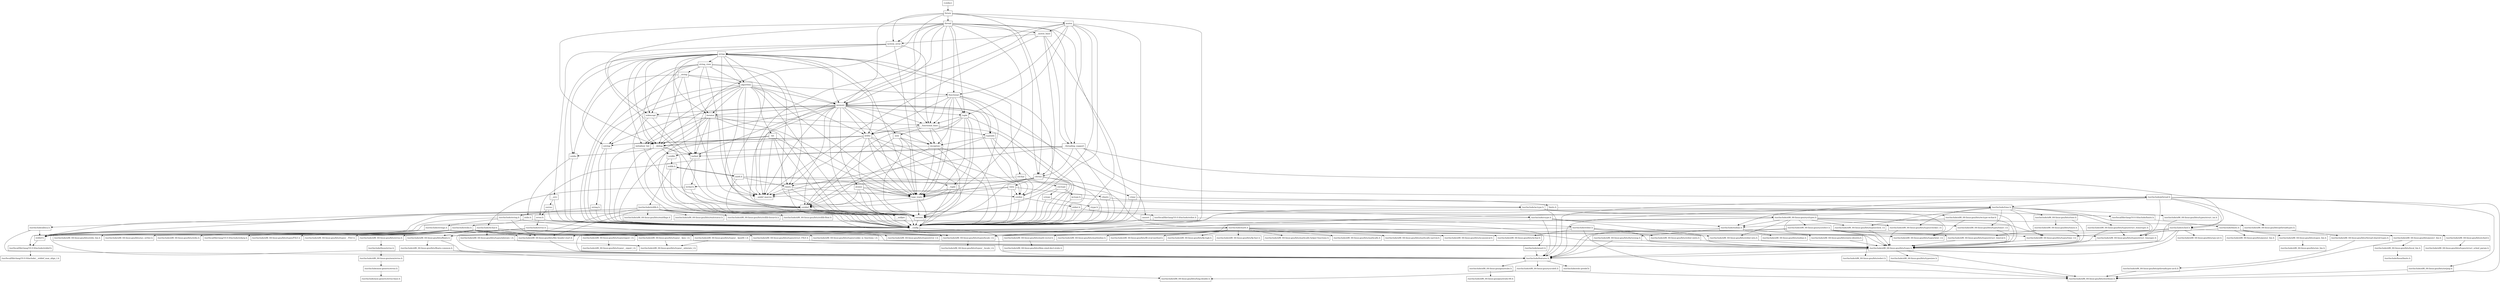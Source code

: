 digraph "dependencies" {
  header_0 [ shape="box", label="\<stdin\>" ];
  header_1 [ shape="box", label="future" ];
  header_10 [ shape="box", label="/usr/include/pthread.h" ];
  header_100 [ shape="box", label="cstring" ];
  header_101 [ shape="box", label="string.h" ];
  header_102 [ shape="box", label="/usr/include/string.h" ];
  header_103 [ shape="box", label="/usr/include/strings.h" ];
  header_104 [ shape="box", label="__debug" ];
  header_105 [ shape="box", label="cstdio" ];
  header_106 [ shape="box", label="stdio.h" ];
  header_107 [ shape="box", label="/usr/include/stdio.h" ];
  header_108 [ shape="box", label="/usr/include/x86_64-linux-gnu/bits/types/__fpos_t.h" ];
  header_109 [ shape="box", label="/usr/include/x86_64-linux-gnu/bits/types/__fpos64_t.h" ];
  header_11 [ shape="box", label="system_error" ];
  header_110 [ shape="box", label="/usr/include/x86_64-linux-gnu/bits/types/struct_FILE.h" ];
  header_111 [ shape="box", label="/usr/include/x86_64-linux-gnu/bits/types/cookie_io_functions_t.h" ];
  header_112 [ shape="box", label="/usr/include/x86_64-linux-gnu/bits/stdio_lim.h" ];
  header_113 [ shape="box", label="/usr/include/x86_64-linux-gnu/bits/sys_errlist.h" ];
  header_114 [ shape="box", label="/usr/include/x86_64-linux-gnu/bits/stdio.h" ];
  header_115 [ shape="box", label="string" ];
  header_116 [ shape="box", label="string_view" ];
  header_117 [ shape="box", label="__string" ];
  header_118 [ shape="box", label="algorithm" ];
  header_119 [ shape="box", label="memory" ];
  header_12 [ shape="box", label="__errc" ];
  header_120 [ shape="box", label="iterator" ];
  header_121 [ shape="box", label="tuple" ];
  header_122 [ shape="box", label="cassert" ];
  header_123 [ shape="box", label="/usr/include/assert.h" ];
  header_124 [ shape="box", label="atomic" ];
  header_125 [ shape="box", label="functional" ];
  header_126 [ shape="box", label="bit" ];
  header_127 [ shape="box", label="cwchar" ];
  header_128 [ shape="box", label="cwctype" ];
  header_129 [ shape="box", label="cctype" ];
  header_13 [ shape="box", label="cerrno" ];
  header_130 [ shape="box", label="ctype.h" ];
  header_131 [ shape="box", label="/usr/include/ctype.h" ];
  header_132 [ shape="box", label="wctype.h" ];
  header_133 [ shape="box", label="/usr/include/wctype.h" ];
  header_134 [ shape="box", label="/usr/include/x86_64-linux-gnu/bits/wctype-wchar.h" ];
  header_135 [ shape="box", label="chrono" ];
  header_136 [ shape="box", label="ctime" ];
  header_137 [ shape="box", label="/usr/include/time.h" ];
  header_138 [ shape="box", label="/usr/include/x86_64-linux-gnu/bits/time.h" ];
  header_139 [ shape="box", label="/usr/include/x86_64-linux-gnu/bits/timex.h" ];
  header_14 [ shape="box", label="errno.h" ];
  header_140 [ shape="box", label="/usr/include/x86_64-linux-gnu/bits/types/struct_tm.h" ];
  header_141 [ shape="box", label="/usr/include/x86_64-linux-gnu/bits/types/struct_itimerspec.h" ];
  header_142 [ shape="box", label="ratio" ];
  header_143 [ shape="box", label="climits" ];
  header_144 [ shape="box", label="limits.h" ];
  header_145 [ shape="box", label="/usr/local/lib/clang/10.0.0/include/limits.h" ];
  header_146 [ shape="box", label="/usr/include/limits.h" ];
  header_147 [ shape="box", label="/usr/include/x86_64-linux-gnu/bits/posix1_lim.h" ];
  header_148 [ shape="box", label="/usr/include/x86_64-linux-gnu/bits/local_lim.h" ];
  header_149 [ shape="box", label="/usr/include/linux/limits.h" ];
  header_15 [ shape="box", label="/usr/include/errno.h" ];
  header_150 [ shape="box", label="/usr/include/x86_64-linux-gnu/bits/posix2_lim.h" ];
  header_151 [ shape="box", label="/usr/include/x86_64-linux-gnu/bits/xopen_lim.h" ];
  header_152 [ shape="box", label="/usr/include/x86_64-linux-gnu/bits/uio_lim.h" ];
  header_153 [ shape="box", label="mutex" ];
  header_154 [ shape="box", label="__mutex_base" ];
  header_155 [ shape="box", label="__threading_support" ];
  header_156 [ shape="box", label="/usr/include/sched.h" ];
  header_157 [ shape="box", label="/usr/include/x86_64-linux-gnu/bits/sched.h" ];
  header_158 [ shape="box", label="/usr/include/x86_64-linux-gnu/bits/types/struct_sched_param.h" ];
  header_159 [ shape="box", label="/usr/include/x86_64-linux-gnu/bits/cpu-set.h" ];
  header_16 [ shape="box", label="/usr/include/x86_64-linux-gnu/bits/errno.h" ];
  header_160 [ shape="box", label="/usr/include/x86_64-linux-gnu/bits/setjmp.h" ];
  header_161 [ shape="box", label="thread" ];
  header_17 [ shape="box", label="/usr/include/linux/errno.h" ];
  header_18 [ shape="box", label="/usr/include/x86_64-linux-gnu/asm/errno.h" ];
  header_19 [ shape="box", label="/usr/include/asm-generic/errno.h" ];
  header_2 [ shape="box", label="__config" ];
  header_20 [ shape="box", label="/usr/include/asm-generic/errno-base.h" ];
  header_21 [ shape="box", label="/usr/include/x86_64-linux-gnu/bits/types/error_t.h" ];
  header_22 [ shape="box", label="type_traits" ];
  header_23 [ shape="box", label="cstddef" ];
  header_24 [ shape="box", label="version" ];
  header_25 [ shape="box", label="/usr/local/lib/clang/10.0.0/include/stddef.h" ];
  header_26 [ shape="box", label="/usr/local/lib/clang/10.0.0/include/__stddef_max_align_t.h" ];
  header_27 [ shape="box", label="__nullptr" ];
  header_28 [ shape="box", label="stdexcept" ];
  header_29 [ shape="box", label="exception" ];
  header_3 [ shape="box", label="/usr/include/features.h" ];
  header_30 [ shape="box", label="cstdlib" ];
  header_31 [ shape="box", label="stdlib.h" ];
  header_32 [ shape="box", label="/usr/include/stdlib.h" ];
  header_33 [ shape="box", label="/usr/include/x86_64-linux-gnu/bits/libc-header-start.h" ];
  header_34 [ shape="box", label="stddef.h" ];
  header_35 [ shape="box", label="/usr/include/x86_64-linux-gnu/bits/waitflags.h" ];
  header_36 [ shape="box", label="/usr/include/x86_64-linux-gnu/bits/waitstatus.h" ];
  header_37 [ shape="box", label="/usr/include/x86_64-linux-gnu/bits/floatn.h" ];
  header_38 [ shape="box", label="/usr/include/x86_64-linux-gnu/bits/floatn-common.h" ];
  header_39 [ shape="box", label="/usr/include/x86_64-linux-gnu/bits/types/locale_t.h" ];
  header_4 [ shape="box", label="/usr/include/stdc-predef.h" ];
  header_40 [ shape="box", label="/usr/include/x86_64-linux-gnu/bits/types/__locale_t.h" ];
  header_41 [ shape="box", label="/usr/include/x86_64-linux-gnu/sys/types.h" ];
  header_42 [ shape="box", label="/usr/include/x86_64-linux-gnu/bits/types.h" ];
  header_43 [ shape="box", label="/usr/include/x86_64-linux-gnu/bits/typesizes.h" ];
  header_44 [ shape="box", label="/usr/include/x86_64-linux-gnu/bits/types/clock_t.h" ];
  header_45 [ shape="box", label="/usr/include/x86_64-linux-gnu/bits/types/clockid_t.h" ];
  header_46 [ shape="box", label="/usr/include/x86_64-linux-gnu/bits/types/time_t.h" ];
  header_47 [ shape="box", label="/usr/include/x86_64-linux-gnu/bits/types/timer_t.h" ];
  header_48 [ shape="box", label="/usr/include/x86_64-linux-gnu/bits/stdint-intn.h" ];
  header_49 [ shape="box", label="/usr/include/endian.h" ];
  header_5 [ shape="box", label="/usr/include/x86_64-linux-gnu/sys/cdefs.h" ];
  header_50 [ shape="box", label="/usr/include/x86_64-linux-gnu/bits/endian.h" ];
  header_51 [ shape="box", label="/usr/include/x86_64-linux-gnu/bits/byteswap.h" ];
  header_52 [ shape="box", label="/usr/include/x86_64-linux-gnu/bits/uintn-identity.h" ];
  header_53 [ shape="box", label="/usr/include/x86_64-linux-gnu/sys/select.h" ];
  header_54 [ shape="box", label="/usr/include/x86_64-linux-gnu/bits/select.h" ];
  header_55 [ shape="box", label="/usr/include/x86_64-linux-gnu/bits/types/sigset_t.h" ];
  header_56 [ shape="box", label="/usr/include/x86_64-linux-gnu/bits/types/__sigset_t.h" ];
  header_57 [ shape="box", label="/usr/include/x86_64-linux-gnu/bits/types/struct_timeval.h" ];
  header_58 [ shape="box", label="/usr/include/x86_64-linux-gnu/bits/types/struct_timespec.h" ];
  header_59 [ shape="box", label="/usr/include/x86_64-linux-gnu/bits/pthreadtypes.h" ];
  header_6 [ shape="box", label="/usr/include/x86_64-linux-gnu/bits/wordsize.h" ];
  header_60 [ shape="box", label="/usr/include/x86_64-linux-gnu/bits/thread-shared-types.h" ];
  header_61 [ shape="box", label="/usr/include/x86_64-linux-gnu/bits/pthreadtypes-arch.h" ];
  header_62 [ shape="box", label="/usr/include/alloca.h" ];
  header_63 [ shape="box", label="/usr/include/x86_64-linux-gnu/bits/stdlib-bsearch.h" ];
  header_64 [ shape="box", label="/usr/include/x86_64-linux-gnu/bits/stdlib-float.h" ];
  header_65 [ shape="box", label="math.h" ];
  header_66 [ shape="box", label="/usr/include/math.h" ];
  header_67 [ shape="box", label="/usr/include/x86_64-linux-gnu/bits/math-vector.h" ];
  header_68 [ shape="box", label="/usr/include/x86_64-linux-gnu/bits/libm-simd-decl-stubs.h" ];
  header_69 [ shape="box", label="/usr/include/x86_64-linux-gnu/bits/flt-eval-method.h" ];
  header_7 [ shape="box", label="/usr/include/x86_64-linux-gnu/bits/long-double.h" ];
  header_70 [ shape="box", label="/usr/include/x86_64-linux-gnu/bits/fp-logb.h" ];
  header_71 [ shape="box", label="/usr/include/x86_64-linux-gnu/bits/fp-fast.h" ];
  header_72 [ shape="box", label="/usr/include/x86_64-linux-gnu/bits/mathcalls-helper-functions.h" ];
  header_73 [ shape="box", label="/usr/include/x86_64-linux-gnu/bits/mathcalls.h" ];
  header_74 [ shape="box", label="/usr/include/x86_64-linux-gnu/bits/mathcalls-narrow.h" ];
  header_75 [ shape="box", label="/usr/include/x86_64-linux-gnu/bits/iscanonical.h" ];
  header_76 [ shape="box", label="/usr/include/x86_64-linux-gnu/bits/mathinline.h" ];
  header_77 [ shape="box", label="limits" ];
  header_78 [ shape="box", label="__undef_macros" ];
  header_79 [ shape="box", label="iosfwd" ];
  header_8 [ shape="box", label="/usr/include/x86_64-linux-gnu/gnu/stubs.h" ];
  header_80 [ shape="box", label="wchar.h" ];
  header_81 [ shape="box", label="/usr/include/wchar.h" ];
  header_82 [ shape="box", label="/usr/local/lib/clang/10.0.0/include/stdarg.h" ];
  header_83 [ shape="box", label="/usr/include/x86_64-linux-gnu/bits/wchar.h" ];
  header_84 [ shape="box", label="/usr/include/x86_64-linux-gnu/bits/types/wint_t.h" ];
  header_85 [ shape="box", label="/usr/include/x86_64-linux-gnu/bits/types/mbstate_t.h" ];
  header_86 [ shape="box", label="/usr/include/x86_64-linux-gnu/bits/types/__mbstate_t.h" ];
  header_87 [ shape="box", label="/usr/include/x86_64-linux-gnu/bits/types/__FILE.h" ];
  header_88 [ shape="box", label="/usr/include/x86_64-linux-gnu/bits/types/FILE.h" ];
  header_89 [ shape="box", label="__functional_base" ];
  header_9 [ shape="box", label="/usr/include/x86_64-linux-gnu/gnu/stubs-64.h" ];
  header_90 [ shape="box", label="typeinfo" ];
  header_91 [ shape="box", label="cstdint" ];
  header_92 [ shape="box", label="stdint.h" ];
  header_93 [ shape="box", label="/usr/local/lib/clang/10.0.0/include/stdint.h" ];
  header_94 [ shape="box", label="/usr/include/stdint.h" ];
  header_95 [ shape="box", label="/usr/include/x86_64-linux-gnu/bits/stdint-uintn.h" ];
  header_96 [ shape="box", label="new" ];
  header_97 [ shape="box", label="utility" ];
  header_98 [ shape="box", label="__tuple" ];
  header_99 [ shape="box", label="initializer_list" ];
  header_118 -> header_24;
  header_118 -> header_120;
  header_118 -> header_23;
  header_118 -> header_22;
  header_118 -> header_126;
  header_118 -> header_125;
  header_118 -> header_2;
  header_118 -> header_99;
  header_118 -> header_119;
  header_118 -> header_104;
  header_118 -> header_78;
  header_118 -> header_97;
  header_118 -> header_100;
  header_119 -> header_79;
  header_119 -> header_78;
  header_119 -> header_28;
  header_119 -> header_24;
  header_119 -> header_23;
  header_119 -> header_22;
  header_119 -> header_100;
  header_119 -> header_89;
  header_119 -> header_124;
  header_119 -> header_2;
  header_119 -> header_77;
  header_119 -> header_121;
  header_119 -> header_120;
  header_119 -> header_96;
  header_119 -> header_97;
  header_119 -> header_90;
  header_119 -> header_91;
  header_119 -> header_122;
  header_61 -> header_6;
  header_60 -> header_61;
  header_62 -> header_34;
  header_62 -> header_3;
  header_65 -> header_22;
  header_65 -> header_66;
  header_65 -> header_2;
  header_65 -> header_77;
  header_65 -> header_31;
  header_67 -> header_68;
  header_66 -> header_74;
  header_66 -> header_37;
  header_66 -> header_33;
  header_66 -> header_72;
  header_66 -> header_73;
  header_66 -> header_70;
  header_66 -> header_71;
  header_66 -> header_76;
  header_66 -> header_42;
  header_66 -> header_67;
  header_66 -> header_75;
  header_66 -> header_69;
  header_161 -> header_11;
  header_161 -> header_154;
  header_161 -> header_155;
  header_161 -> header_125;
  header_161 -> header_23;
  header_161 -> header_22;
  header_161 -> header_89;
  header_161 -> header_2;
  header_161 -> header_135;
  header_161 -> header_121;
  header_161 -> header_119;
  header_161 -> header_104;
  header_161 -> header_78;
  header_161 -> header_79;
  header_160 -> header_6;
  header_115 -> header_97;
  header_115 -> header_78;
  header_115 -> header_28;
  header_115 -> header_24;
  header_115 -> header_119;
  header_115 -> header_22;
  header_115 -> header_127;
  header_115 -> header_105;
  header_115 -> header_89;
  header_115 -> header_2;
  header_115 -> header_99;
  header_115 -> header_118;
  header_115 -> header_120;
  header_115 -> header_116;
  header_115 -> header_104;
  header_115 -> header_91;
  header_115 -> header_79;
  header_115 -> header_100;
  header_77 -> header_24;
  header_77 -> header_78;
  header_77 -> header_2;
  header_77 -> header_22;
  header_116 -> header_28;
  header_116 -> header_24;
  header_116 -> header_2;
  header_116 -> header_77;
  header_116 -> header_118;
  header_116 -> header_120;
  header_116 -> header_104;
  header_116 -> header_117;
  header_116 -> header_78;
  header_117 -> header_2;
  header_117 -> header_118;
  header_117 -> header_119;
  header_117 -> header_105;
  header_117 -> header_104;
  header_117 -> header_78;
  header_79 -> header_80;
  header_79 -> header_2;
  header_110 -> header_42;
  header_111 -> header_42;
  header_47 -> header_42;
  header_46 -> header_42;
  header_45 -> header_42;
  header_44 -> header_42;
  header_42 -> header_6;
  header_42 -> header_43;
  header_42 -> header_3;
  header_41 -> header_59;
  header_41 -> header_34;
  header_41 -> header_53;
  header_41 -> header_47;
  header_41 -> header_46;
  header_41 -> header_45;
  header_41 -> header_44;
  header_41 -> header_3;
  header_41 -> header_48;
  header_41 -> header_49;
  header_41 -> header_42;
  header_105 -> header_106;
  header_105 -> header_2;
  header_104 -> header_105;
  header_104 -> header_79;
  header_104 -> header_2;
  header_104 -> header_23;
  header_104 -> header_30;
  header_107 -> header_112;
  header_107 -> header_34;
  header_107 -> header_33;
  header_107 -> header_88;
  header_107 -> header_109;
  header_107 -> header_108;
  header_107 -> header_82;
  header_107 -> header_114;
  header_107 -> header_111;
  header_107 -> header_87;
  header_107 -> header_113;
  header_107 -> header_110;
  header_107 -> header_42;
  header_106 -> header_107;
  header_106 -> header_2;
  header_101 -> header_2;
  header_101 -> header_102;
  header_100 -> header_101;
  header_100 -> header_2;
  header_49 -> header_50;
  header_49 -> header_51;
  header_49 -> header_52;
  header_49 -> header_3;
  header_48 -> header_42;
  header_5 -> header_6;
  header_5 -> header_7;
  header_2 -> header_3;
  header_3 -> header_4;
  header_3 -> header_5;
  header_3 -> header_8;
  header_0 -> header_1;
  header_1 -> header_153;
  header_1 -> header_29;
  header_1 -> header_11;
  header_1 -> header_2;
  header_1 -> header_135;
  header_1 -> header_119;
  header_1 -> header_161;
  header_8 -> header_9;
  header_58 -> header_42;
  header_59 -> header_60;
  header_51 -> header_3;
  header_51 -> header_42;
  header_52 -> header_42;
  header_53 -> header_58;
  header_53 -> header_54;
  header_53 -> header_55;
  header_53 -> header_57;
  header_53 -> header_46;
  header_53 -> header_3;
  header_53 -> header_42;
  header_54 -> header_6;
  header_55 -> header_56;
  header_57 -> header_42;
  header_130 -> header_131;
  header_130 -> header_2;
  header_131 -> header_39;
  header_131 -> header_3;
  header_131 -> header_49;
  header_131 -> header_42;
  header_132 -> header_133;
  header_132 -> header_2;
  header_133 -> header_39;
  header_133 -> header_84;
  header_133 -> header_134;
  header_133 -> header_3;
  header_133 -> header_42;
  header_134 -> header_42;
  header_134 -> header_49;
  header_134 -> header_84;
  header_135 -> header_142;
  header_135 -> header_24;
  header_135 -> header_22;
  header_135 -> header_2;
  header_135 -> header_77;
  header_135 -> header_136;
  header_135 -> header_78;
  header_136 -> header_2;
  header_136 -> header_137;
  header_137 -> header_58;
  header_137 -> header_140;
  header_137 -> header_141;
  header_137 -> header_39;
  header_137 -> header_34;
  header_137 -> header_47;
  header_137 -> header_46;
  header_137 -> header_45;
  header_137 -> header_44;
  header_137 -> header_3;
  header_137 -> header_138;
  header_138 -> header_139;
  header_138 -> header_42;
  header_139 -> header_42;
  header_139 -> header_57;
  header_29 -> header_24;
  header_29 -> header_2;
  header_29 -> header_30;
  header_29 -> header_23;
  header_29 -> header_22;
  header_28 -> header_29;
  header_28 -> header_79;
  header_28 -> header_2;
  header_25 -> header_26;
  header_24 -> header_2;
  header_27 -> header_2;
  header_23 -> header_25;
  header_23 -> header_24;
  header_23 -> header_27;
  header_23 -> header_2;
  header_22 -> header_24;
  header_22 -> header_2;
  header_22 -> header_23;
  header_127 -> header_80;
  header_127 -> header_2;
  header_127 -> header_128;
  header_126 -> header_24;
  header_126 -> header_22;
  header_126 -> header_2;
  header_126 -> header_77;
  header_126 -> header_104;
  header_126 -> header_78;
  header_125 -> header_29;
  header_125 -> header_24;
  header_125 -> header_22;
  header_125 -> header_89;
  header_125 -> header_2;
  header_125 -> header_121;
  header_125 -> header_119;
  header_125 -> header_97;
  header_125 -> header_90;
  header_124 -> header_24;
  header_124 -> header_2;
  header_124 -> header_91;
  header_124 -> header_23;
  header_124 -> header_22;
  header_123 -> header_3;
  header_122 -> header_123;
  header_122 -> header_2;
  header_121 -> header_24;
  header_121 -> header_23;
  header_121 -> header_22;
  header_121 -> header_89;
  header_121 -> header_98;
  header_121 -> header_2;
  header_121 -> header_97;
  header_120 -> header_24;
  header_120 -> header_23;
  header_120 -> header_22;
  header_120 -> header_89;
  header_120 -> header_2;
  header_120 -> header_99;
  header_120 -> header_104;
  header_120 -> header_79;
  header_129 -> header_130;
  header_129 -> header_2;
  header_128 -> header_132;
  header_128 -> header_2;
  header_128 -> header_129;
  header_38 -> header_7;
  header_38 -> header_3;
  header_39 -> header_40;
  header_37 -> header_3;
  header_37 -> header_38;
  header_34 -> header_25;
  header_32 -> header_39;
  header_32 -> header_36;
  header_32 -> header_37;
  header_32 -> header_34;
  header_32 -> header_35;
  header_32 -> header_33;
  header_32 -> header_63;
  header_32 -> header_62;
  header_32 -> header_64;
  header_32 -> header_41;
  header_33 -> header_3;
  header_30 -> header_2;
  header_30 -> header_31;
  header_31 -> header_32;
  header_31 -> header_2;
  header_31 -> header_65;
  header_153 -> header_154;
  header_153 -> header_155;
  header_153 -> header_24;
  header_153 -> header_125;
  header_153 -> header_2;
  header_153 -> header_121;
  header_153 -> header_119;
  header_153 -> header_78;
  header_153 -> header_91;
  header_151 -> header_152;
  header_156 -> header_58;
  header_156 -> header_157;
  header_156 -> header_34;
  header_156 -> header_159;
  header_156 -> header_46;
  header_156 -> header_3;
  header_156 -> header_42;
  header_157 -> header_158;
  header_154 -> header_78;
  header_154 -> header_155;
  header_154 -> header_2;
  header_154 -> header_135;
  header_154 -> header_11;
  header_155 -> header_14;
  header_155 -> header_10;
  header_155 -> header_2;
  header_155 -> header_135;
  header_155 -> header_156;
  header_155 -> header_78;
  header_155 -> header_79;
  header_109 -> header_42;
  header_109 -> header_86;
  header_108 -> header_42;
  header_108 -> header_86;
  header_89 -> header_29;
  header_89 -> header_22;
  header_89 -> header_2;
  header_89 -> header_96;
  header_89 -> header_97;
  header_89 -> header_90;
  header_81 -> header_39;
  header_81 -> header_37;
  header_81 -> header_34;
  header_81 -> header_33;
  header_81 -> header_88;
  header_81 -> header_83;
  header_81 -> header_82;
  header_81 -> header_87;
  header_81 -> header_85;
  header_81 -> header_84;
  header_80 -> header_81;
  header_80 -> header_2;
  header_85 -> header_86;
  header_141 -> header_58;
  header_141 -> header_42;
  header_140 -> header_42;
  header_143 -> header_2;
  header_143 -> header_144;
  header_142 -> header_78;
  header_142 -> header_143;
  header_142 -> header_2;
  header_142 -> header_91;
  header_142 -> header_22;
  header_145 -> header_146;
  header_144 -> header_145;
  header_144 -> header_2;
  header_147 -> header_6;
  header_147 -> header_148;
  header_146 -> header_150;
  header_146 -> header_151;
  header_146 -> header_33;
  header_146 -> header_147;
  header_148 -> header_149;
  header_103 -> header_34;
  header_103 -> header_3;
  header_103 -> header_39;
  header_102 -> header_34;
  header_102 -> header_33;
  header_102 -> header_103;
  header_102 -> header_39;
  header_14 -> header_15;
  header_14 -> header_2;
  header_15 -> header_16;
  header_15 -> header_21;
  header_15 -> header_3;
  header_16 -> header_17;
  header_17 -> header_18;
  header_10 -> header_58;
  header_10 -> header_59;
  header_10 -> header_156;
  header_10 -> header_6;
  header_10 -> header_3;
  header_10 -> header_137;
  header_10 -> header_160;
  header_10 -> header_49;
  header_11 -> header_89;
  header_11 -> header_115;
  header_11 -> header_28;
  header_11 -> header_12;
  header_11 -> header_22;
  header_12 -> header_2;
  header_12 -> header_13;
  header_13 -> header_14;
  header_13 -> header_2;
  header_18 -> header_19;
  header_19 -> header_20;
  header_98 -> header_2;
  header_98 -> header_23;
  header_98 -> header_22;
  header_99 -> header_2;
  header_99 -> header_23;
  header_94 -> header_33;
  header_94 -> header_6;
  header_94 -> header_42;
  header_94 -> header_83;
  header_94 -> header_95;
  header_94 -> header_48;
  header_95 -> header_42;
  header_96 -> header_29;
  header_96 -> header_24;
  header_96 -> header_2;
  header_96 -> header_23;
  header_96 -> header_22;
  header_97 -> header_24;
  header_97 -> header_23;
  header_97 -> header_22;
  header_97 -> header_98;
  header_97 -> header_99;
  header_97 -> header_104;
  header_97 -> header_2;
  header_97 -> header_91;
  header_97 -> header_100;
  header_90 -> header_29;
  header_90 -> header_2;
  header_90 -> header_91;
  header_90 -> header_23;
  header_91 -> header_2;
  header_91 -> header_92;
  header_92 -> header_2;
  header_92 -> header_93;
  header_93 -> header_94;
}